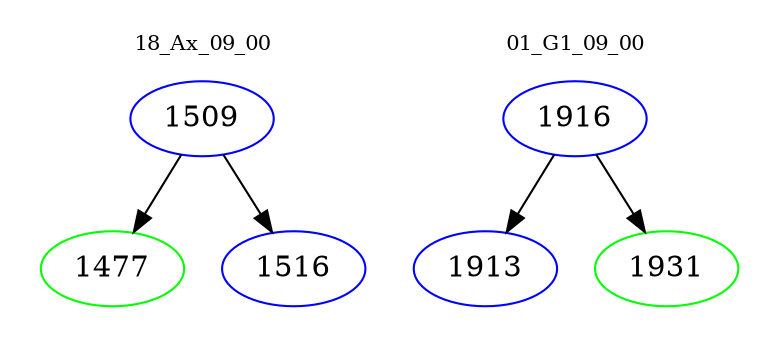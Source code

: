 digraph{
subgraph cluster_0 {
color = white
label = "18_Ax_09_00";
fontsize=10;
T0_1509 [label="1509", color="blue"]
T0_1509 -> T0_1477 [color="black"]
T0_1477 [label="1477", color="green"]
T0_1509 -> T0_1516 [color="black"]
T0_1516 [label="1516", color="blue"]
}
subgraph cluster_1 {
color = white
label = "01_G1_09_00";
fontsize=10;
T1_1916 [label="1916", color="blue"]
T1_1916 -> T1_1913 [color="black"]
T1_1913 [label="1913", color="blue"]
T1_1916 -> T1_1931 [color="black"]
T1_1931 [label="1931", color="green"]
}
}
